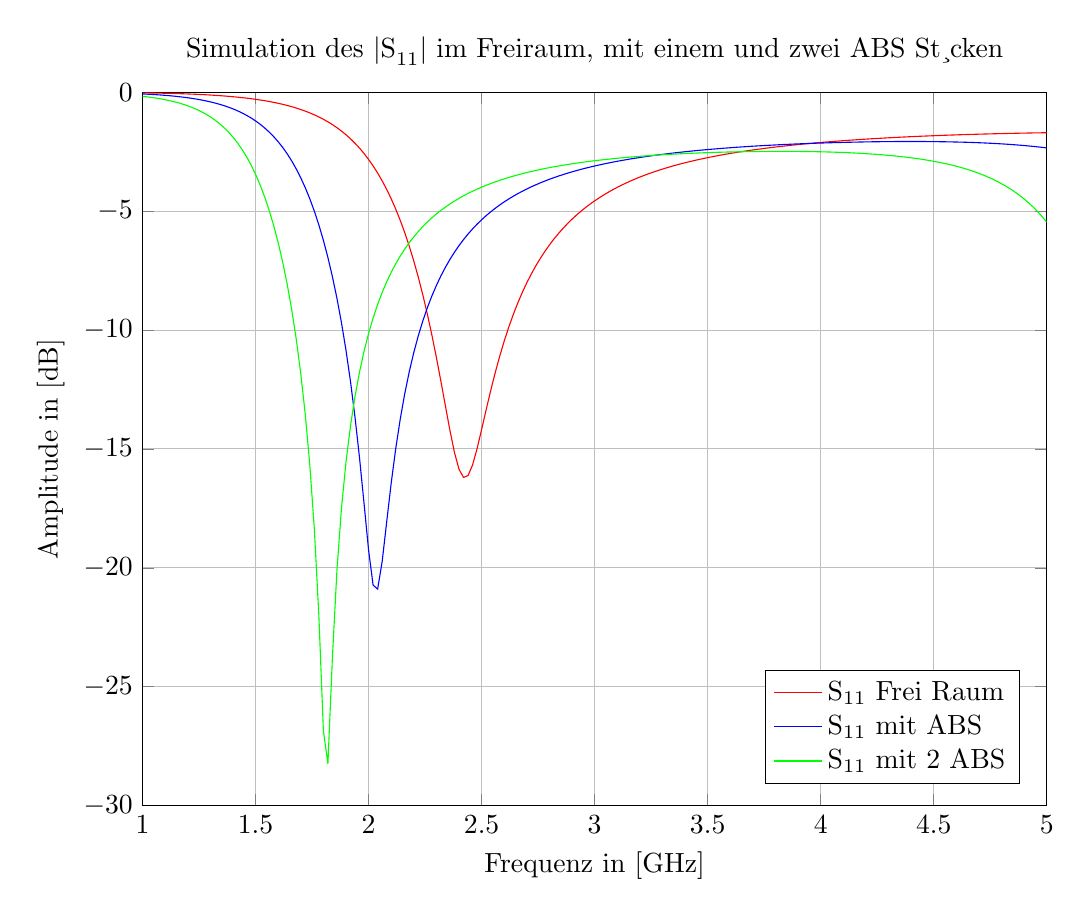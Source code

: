 % This file was created by matlab2tikz.
%
%The latest updates can be retrieved from
%  http://www.mathworks.com/matlabcentral/fileexchange/22022-matlab2tikz-matlab2tikz
%where you can also make suggestions and rate matlab2tikz.
%
\begin{tikzpicture}

\begin{axis}[%
width=4.521in,
height=3.566in,
at={(0.758in,0.481in)},
scale only axis,
separate axis lines,
every outer x axis line/.append style={black},
every x tick label/.append style={font=\color{black}},
xmin=1,
xmax=5,
xlabel={Frequenz in [GHz]},
xmajorgrids,
every outer y axis line/.append style={black},
every y tick label/.append style={font=\color{black}},
ymin=-30,
ymax=0,
ylabel={Amplitude in [dB]},
ymajorgrids,
axis background/.style={fill=white},
title={$\text{Simulation des  $|$S}_{\text{11}}\text{$|$ im Freiraum, mit einem und zwei ABS St¸cken}$},
legend style={at={(0.97,0.03)},anchor=south east,legend cell align=left,align=left,draw=black}
]
\addplot [color=red,solid]
  table[row sep=crcr]{%
1	-0.021\\
1.02	-0.024\\
1.04	-0.027\\
1.06	-0.031\\
1.08	-0.035\\
1.1	-0.039\\
1.12	-0.044\\
1.14	-0.049\\
1.16	-0.055\\
1.18	-0.061\\
1.2	-0.068\\
1.22	-0.076\\
1.24	-0.084\\
1.26	-0.093\\
1.28	-0.103\\
1.3	-0.114\\
1.32	-0.126\\
1.34	-0.139\\
1.36	-0.153\\
1.38	-0.168\\
1.4	-0.185\\
1.42	-0.203\\
1.44	-0.223\\
1.46	-0.244\\
1.48	-0.268\\
1.5	-0.294\\
1.52	-0.322\\
1.54	-0.352\\
1.56	-0.386\\
1.58	-0.422\\
1.6	-0.462\\
1.62	-0.505\\
1.64	-0.553\\
1.66	-0.604\\
1.68	-0.661\\
1.7	-0.723\\
1.72	-0.791\\
1.74	-0.865\\
1.76	-0.947\\
1.78	-1.036\\
1.8	-1.134\\
1.82	-1.241\\
1.84	-1.358\\
1.86	-1.487\\
1.88	-1.629\\
1.9	-1.784\\
1.92	-1.955\\
1.94	-2.143\\
1.96	-2.348\\
1.98	-2.574\\
2	-2.823\\
2.02	-3.095\\
2.04	-3.394\\
2.06	-3.723\\
2.08	-4.083\\
2.1	-4.478\\
2.12	-4.911\\
2.14	-5.386\\
2.16	-5.906\\
2.18	-6.475\\
2.2	-7.098\\
2.22	-7.779\\
2.24	-8.523\\
2.26	-9.333\\
2.28	-10.212\\
2.3	-11.158\\
2.32	-12.162\\
2.34	-13.202\\
2.36	-14.229\\
2.38	-15.155\\
2.4	-15.856\\
2.42	-16.198\\
2.44	-16.119\\
2.46	-15.672\\
2.48	-14.984\\
2.5	-14.181\\
2.52	-13.354\\
2.54	-12.551\\
2.56	-11.797\\
2.58	-11.1\\
2.6	-10.461\\
2.62	-9.878\\
2.64	-9.346\\
2.66	-8.86\\
2.68	-8.417\\
2.7	-8.01\\
2.72	-7.638\\
2.74	-7.295\\
2.76	-6.98\\
2.78	-6.689\\
2.8	-6.419\\
2.82	-6.17\\
2.84	-5.939\\
2.86	-5.723\\
2.88	-5.523\\
2.9	-5.336\\
2.92	-5.161\\
2.94	-4.998\\
2.96	-4.844\\
2.98	-4.7\\
3	-4.565\\
3.02	-4.438\\
3.04	-4.318\\
3.06	-4.205\\
3.08	-4.098\\
3.1	-3.997\\
3.12	-3.901\\
3.14	-3.81\\
3.16	-3.724\\
3.18	-3.643\\
3.2	-3.565\\
3.22	-3.491\\
3.24	-3.421\\
3.26	-3.354\\
3.28	-3.29\\
3.3	-3.229\\
3.32	-3.171\\
3.34	-3.115\\
3.36	-3.062\\
3.38	-3.011\\
3.4	-2.963\\
3.42	-2.916\\
3.44	-2.871\\
3.46	-2.828\\
3.48	-2.787\\
3.5	-2.747\\
3.52	-2.709\\
3.54	-2.673\\
3.56	-2.637\\
3.58	-2.603\\
3.6	-2.571\\
3.62	-2.539\\
3.64	-2.509\\
3.66	-2.48\\
3.68	-2.451\\
3.7	-2.424\\
3.72	-2.398\\
3.74	-2.373\\
3.76	-2.348\\
3.78	-2.324\\
3.8	-2.301\\
3.82	-2.279\\
3.84	-2.258\\
3.86	-2.237\\
3.88	-2.217\\
3.9	-2.198\\
3.92	-2.179\\
3.94	-2.161\\
3.96	-2.143\\
3.98	-2.126\\
4	-2.109\\
4.02	-2.093\\
4.04	-2.078\\
4.06	-2.063\\
4.08	-2.048\\
4.1	-2.034\\
4.12	-2.02\\
4.14	-2.007\\
4.16	-1.994\\
4.18	-1.981\\
4.2	-1.969\\
4.22	-1.957\\
4.24	-1.946\\
4.26	-1.935\\
4.28	-1.924\\
4.3	-1.913\\
4.32	-1.903\\
4.34	-1.893\\
4.36	-1.884\\
4.38	-1.874\\
4.4	-1.865\\
4.42	-1.857\\
4.44	-1.848\\
4.46	-1.84\\
4.48	-1.832\\
4.5	-1.825\\
4.52	-1.817\\
4.54	-1.81\\
4.56	-1.803\\
4.58	-1.796\\
4.6	-1.79\\
4.62	-1.783\\
4.64	-1.777\\
4.66	-1.772\\
4.68	-1.766\\
4.7	-1.76\\
4.72	-1.755\\
4.74	-1.75\\
4.76	-1.745\\
4.78	-1.74\\
4.8	-1.736\\
4.82	-1.731\\
4.84	-1.727\\
4.86	-1.723\\
4.88	-1.719\\
4.9	-1.715\\
4.92	-1.712\\
4.94	-1.708\\
4.96	-1.705\\
4.98	-1.702\\
5	-1.699\\
};
\addlegendentry{$\text{S}_{\text{11}}\text{ Frei Raum}$};

\addplot [color=blue,solid]
  table[row sep=crcr]{%
1	-0.068\\
1.02	-0.077\\
1.04	-0.088\\
1.06	-0.099\\
1.08	-0.112\\
1.1	-0.127\\
1.12	-0.143\\
1.14	-0.161\\
1.16	-0.182\\
1.18	-0.204\\
1.2	-0.229\\
1.22	-0.256\\
1.24	-0.287\\
1.26	-0.321\\
1.28	-0.359\\
1.3	-0.402\\
1.32	-0.449\\
1.34	-0.501\\
1.36	-0.559\\
1.38	-0.624\\
1.4	-0.696\\
1.42	-0.776\\
1.44	-0.866\\
1.46	-0.966\\
1.48	-1.078\\
1.5	-1.202\\
1.52	-1.341\\
1.54	-1.496\\
1.56	-1.669\\
1.58	-1.862\\
1.6	-2.078\\
1.62	-2.319\\
1.64	-2.588\\
1.66	-2.888\\
1.68	-3.224\\
1.7	-3.598\\
1.72	-4.015\\
1.74	-4.48\\
1.76	-4.999\\
1.78	-5.578\\
1.8	-6.225\\
1.82	-6.948\\
1.84	-7.757\\
1.86	-8.666\\
1.88	-9.69\\
1.9	-10.85\\
1.92	-12.168\\
1.94	-13.673\\
1.96	-15.389\\
1.98	-17.304\\
2	-19.262\\
2.02	-20.73\\
2.04	-20.895\\
2.06	-19.739\\
2.08	-18.074\\
2.1	-16.438\\
2.12	-14.991\\
2.14	-13.744\\
2.16	-12.673\\
2.18	-11.748\\
2.2	-10.942\\
2.22	-10.236\\
2.24	-9.613\\
2.26	-9.059\\
2.28	-8.565\\
2.3	-8.12\\
2.32	-7.719\\
2.34	-7.356\\
2.36	-7.025\\
2.38	-6.724\\
2.4	-6.447\\
2.42	-6.194\\
2.44	-5.96\\
2.46	-5.744\\
2.48	-5.545\\
2.5	-5.36\\
2.52	-5.188\\
2.54	-5.028\\
2.56	-4.879\\
2.58	-4.739\\
2.6	-4.608\\
2.62	-4.486\\
2.64	-4.371\\
2.66	-4.263\\
2.68	-4.161\\
2.7	-4.065\\
2.72	-3.974\\
2.74	-3.889\\
2.76	-3.807\\
2.78	-3.731\\
2.8	-3.658\\
2.82	-3.589\\
2.84	-3.523\\
2.86	-3.461\\
2.88	-3.401\\
2.9	-3.345\\
2.92	-3.291\\
2.94	-3.239\\
2.96	-3.19\\
2.98	-3.143\\
3	-3.098\\
3.02	-3.056\\
3.04	-3.014\\
3.06	-2.975\\
3.08	-2.937\\
3.1	-2.901\\
3.12	-2.866\\
3.14	-2.833\\
3.16	-2.801\\
3.18	-2.77\\
3.2	-2.741\\
3.22	-2.712\\
3.24	-2.685\\
3.26	-2.658\\
3.28	-2.633\\
3.3	-2.609\\
3.32	-2.585\\
3.34	-2.562\\
3.36	-2.54\\
3.38	-2.519\\
3.4	-2.499\\
3.42	-2.479\\
3.44	-2.46\\
3.46	-2.442\\
3.48	-2.424\\
3.5	-2.407\\
3.52	-2.391\\
3.54	-2.375\\
3.56	-2.36\\
3.58	-2.345\\
3.6	-2.331\\
3.62	-2.317\\
3.64	-2.303\\
3.66	-2.291\\
3.68	-2.278\\
3.7	-2.266\\
3.72	-2.255\\
3.74	-2.244\\
3.76	-2.233\\
3.78	-2.223\\
3.8	-2.213\\
3.82	-2.203\\
3.84	-2.194\\
3.86	-2.186\\
3.88	-2.177\\
3.9	-2.169\\
3.92	-2.161\\
3.94	-2.154\\
3.96	-2.147\\
3.98	-2.14\\
4	-2.134\\
4.02	-2.127\\
4.04	-2.122\\
4.06	-2.116\\
4.08	-2.111\\
4.1	-2.106\\
4.12	-2.101\\
4.14	-2.097\\
4.16	-2.093\\
4.18	-2.089\\
4.2	-2.085\\
4.22	-2.082\\
4.24	-2.079\\
4.26	-2.077\\
4.28	-2.074\\
4.3	-2.072\\
4.32	-2.071\\
4.34	-2.07\\
4.36	-2.069\\
4.38	-2.068\\
4.4	-2.068\\
4.42	-2.068\\
4.44	-2.069\\
4.46	-2.07\\
4.48	-2.072\\
4.5	-2.074\\
4.52	-2.076\\
4.54	-2.079\\
4.56	-2.082\\
4.58	-2.086\\
4.6	-2.09\\
4.62	-2.095\\
4.64	-2.1\\
4.66	-2.106\\
4.68	-2.113\\
4.7	-2.12\\
4.72	-2.128\\
4.74	-2.137\\
4.76	-2.147\\
4.78	-2.157\\
4.8	-2.168\\
4.82	-2.18\\
4.84	-2.193\\
4.86	-2.207\\
4.88	-2.222\\
4.9	-2.238\\
4.92	-2.256\\
4.94	-2.275\\
4.96	-2.294\\
4.98	-2.316\\
5	-2.339\\
};
\addlegendentry{$\text{S}_{\text{11}}\text{ mit ABS}$};

\addplot [color=green,solid]
  table[row sep=crcr]{%
1	-0.168\\
1.02	-0.19\\
1.04	-0.215\\
1.06	-0.244\\
1.08	-0.275\\
1.1	-0.311\\
1.12	-0.351\\
1.14	-0.396\\
1.16	-0.446\\
1.18	-0.503\\
1.2	-0.568\\
1.22	-0.64\\
1.24	-0.721\\
1.26	-0.813\\
1.28	-0.916\\
1.3	-1.033\\
1.32	-1.164\\
1.34	-1.313\\
1.36	-1.481\\
1.38	-1.67\\
1.4	-1.884\\
1.42	-2.126\\
1.44	-2.399\\
1.46	-2.707\\
1.48	-3.055\\
1.5	-3.449\\
1.52	-3.892\\
1.54	-4.394\\
1.56	-4.959\\
1.58	-5.599\\
1.6	-6.323\\
1.62	-7.144\\
1.64	-8.079\\
1.66	-9.15\\
1.68	-10.388\\
1.7	-11.836\\
1.72	-13.563\\
1.74	-15.678\\
1.76	-18.377\\
1.78	-22.011\\
1.8	-26.853\\
1.82	-28.245\\
1.84	-23.76\\
1.86	-20.097\\
1.88	-17.496\\
1.9	-15.549\\
1.92	-14.023\\
1.94	-12.785\\
1.96	-11.757\\
1.98	-10.887\\
2	-10.139\\
2.02	-9.49\\
2.04	-8.921\\
2.06	-8.419\\
2.08	-7.971\\
2.1	-7.571\\
2.12	-7.211\\
2.14	-6.886\\
2.16	-6.591\\
2.18	-6.323\\
2.2	-6.077\\
2.22	-5.852\\
2.24	-5.646\\
2.26	-5.456\\
2.28	-5.28\\
2.3	-5.117\\
2.32	-4.966\\
2.34	-4.826\\
2.36	-4.695\\
2.38	-4.574\\
2.4	-4.46\\
2.42	-4.353\\
2.44	-4.253\\
2.46	-4.16\\
2.48	-4.072\\
2.5	-3.989\\
2.52	-3.911\\
2.54	-3.837\\
2.56	-3.768\\
2.58	-3.702\\
2.6	-3.64\\
2.62	-3.581\\
2.64	-3.525\\
2.66	-3.472\\
2.68	-3.422\\
2.7	-3.374\\
2.72	-3.329\\
2.74	-3.286\\
2.76	-3.245\\
2.78	-3.206\\
2.8	-3.168\\
2.82	-3.133\\
2.84	-3.099\\
2.86	-3.067\\
2.88	-3.036\\
2.9	-3.006\\
2.92	-2.978\\
2.94	-2.951\\
2.96	-2.926\\
2.98	-2.901\\
3	-2.877\\
3.02	-2.855\\
3.04	-2.833\\
3.06	-2.813\\
3.08	-2.793\\
3.1	-2.774\\
3.12	-2.756\\
3.14	-2.739\\
3.16	-2.723\\
3.18	-2.707\\
3.2	-2.692\\
3.22	-2.678\\
3.24	-2.664\\
3.26	-2.651\\
3.28	-2.638\\
3.3	-2.626\\
3.32	-2.615\\
3.34	-2.604\\
3.36	-2.594\\
3.38	-2.585\\
3.4	-2.575\\
3.42	-2.567\\
3.44	-2.559\\
3.46	-2.551\\
3.48	-2.544\\
3.5	-2.537\\
3.52	-2.53\\
3.54	-2.524\\
3.56	-2.519\\
3.58	-2.513\\
3.6	-2.509\\
3.62	-2.504\\
3.64	-2.5\\
3.66	-2.497\\
3.68	-2.493\\
3.7	-2.49\\
3.72	-2.488\\
3.74	-2.486\\
3.76	-2.484\\
3.78	-2.483\\
3.8	-2.482\\
3.82	-2.482\\
3.84	-2.482\\
3.86	-2.483\\
3.88	-2.484\\
3.9	-2.486\\
3.92	-2.488\\
3.94	-2.49\\
3.96	-2.493\\
3.98	-2.497\\
4	-2.501\\
4.02	-2.506\\
4.04	-2.511\\
4.06	-2.517\\
4.08	-2.524\\
4.1	-2.531\\
4.12	-2.539\\
4.14	-2.548\\
4.16	-2.558\\
4.18	-2.568\\
4.2	-2.58\\
4.22	-2.592\\
4.24	-2.605\\
4.26	-2.619\\
4.28	-2.635\\
4.3	-2.651\\
4.32	-2.669\\
4.34	-2.688\\
4.36	-2.709\\
4.38	-2.731\\
4.4	-2.754\\
4.42	-2.78\\
4.44	-2.807\\
4.46	-2.836\\
4.48	-2.867\\
4.5	-2.901\\
4.52	-2.937\\
4.54	-2.975\\
4.56	-3.017\\
4.58	-3.061\\
4.6	-3.109\\
4.62	-3.161\\
4.64	-3.216\\
4.66	-3.275\\
4.68	-3.339\\
4.7	-3.408\\
4.72	-3.483\\
4.74	-3.563\\
4.76	-3.649\\
4.78	-3.743\\
4.8	-3.844\\
4.82	-3.953\\
4.84	-4.071\\
4.86	-4.199\\
4.88	-4.337\\
4.9	-4.488\\
4.92	-4.651\\
4.94	-4.828\\
4.96	-5.021\\
4.98	-5.231\\
5	-5.459\\
};
\addlegendentry{$\text{S}_{\text{11}}\text{ mit 2 ABS}$};

\end{axis}
\end{tikzpicture}%